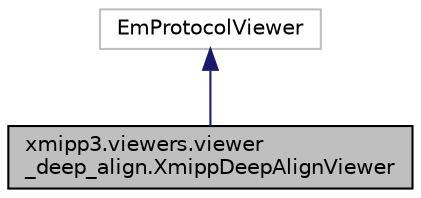 digraph "xmipp3.viewers.viewer_deep_align.XmippDeepAlignViewer"
{
  edge [fontname="Helvetica",fontsize="10",labelfontname="Helvetica",labelfontsize="10"];
  node [fontname="Helvetica",fontsize="10",shape=record];
  Node0 [label="xmipp3.viewers.viewer\l_deep_align.XmippDeepAlignViewer",height=0.2,width=0.4,color="black", fillcolor="grey75", style="filled", fontcolor="black"];
  Node1 -> Node0 [dir="back",color="midnightblue",fontsize="10",style="solid",fontname="Helvetica"];
  Node1 [label="EmProtocolViewer",height=0.2,width=0.4,color="grey75", fillcolor="white", style="filled"];
}
